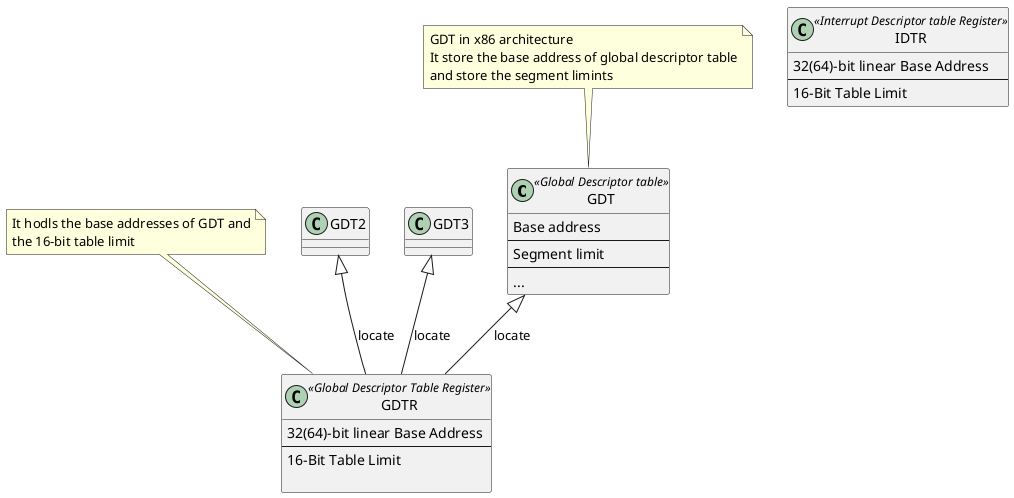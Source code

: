 @startuml x86

class GDT <<Global Descriptor table>>{
Base address
---
Segment limit
---
...
}
note top of GDT
GDT in x86 architecture
It store the base address of global descriptor table
and store the segment limints
end note

class GDTR <<Global Descriptor Table Register>> {
32(64)-bit linear Base Address
---
16-Bit Table Limit

}
note top of GDTR
It hodls the base addresses of GDT and
the 16-bit table limit
end note

class IDTR <<Interrupt Descriptor table Register>> {
    32(64)-bit linear Base Address
    ---
    16-Bit Table Limit
}

GDT <|-- GDTR : locate
GDT2 <|-- GDTR : locate
GDT3 <|-- GDTR : locate

@enduml